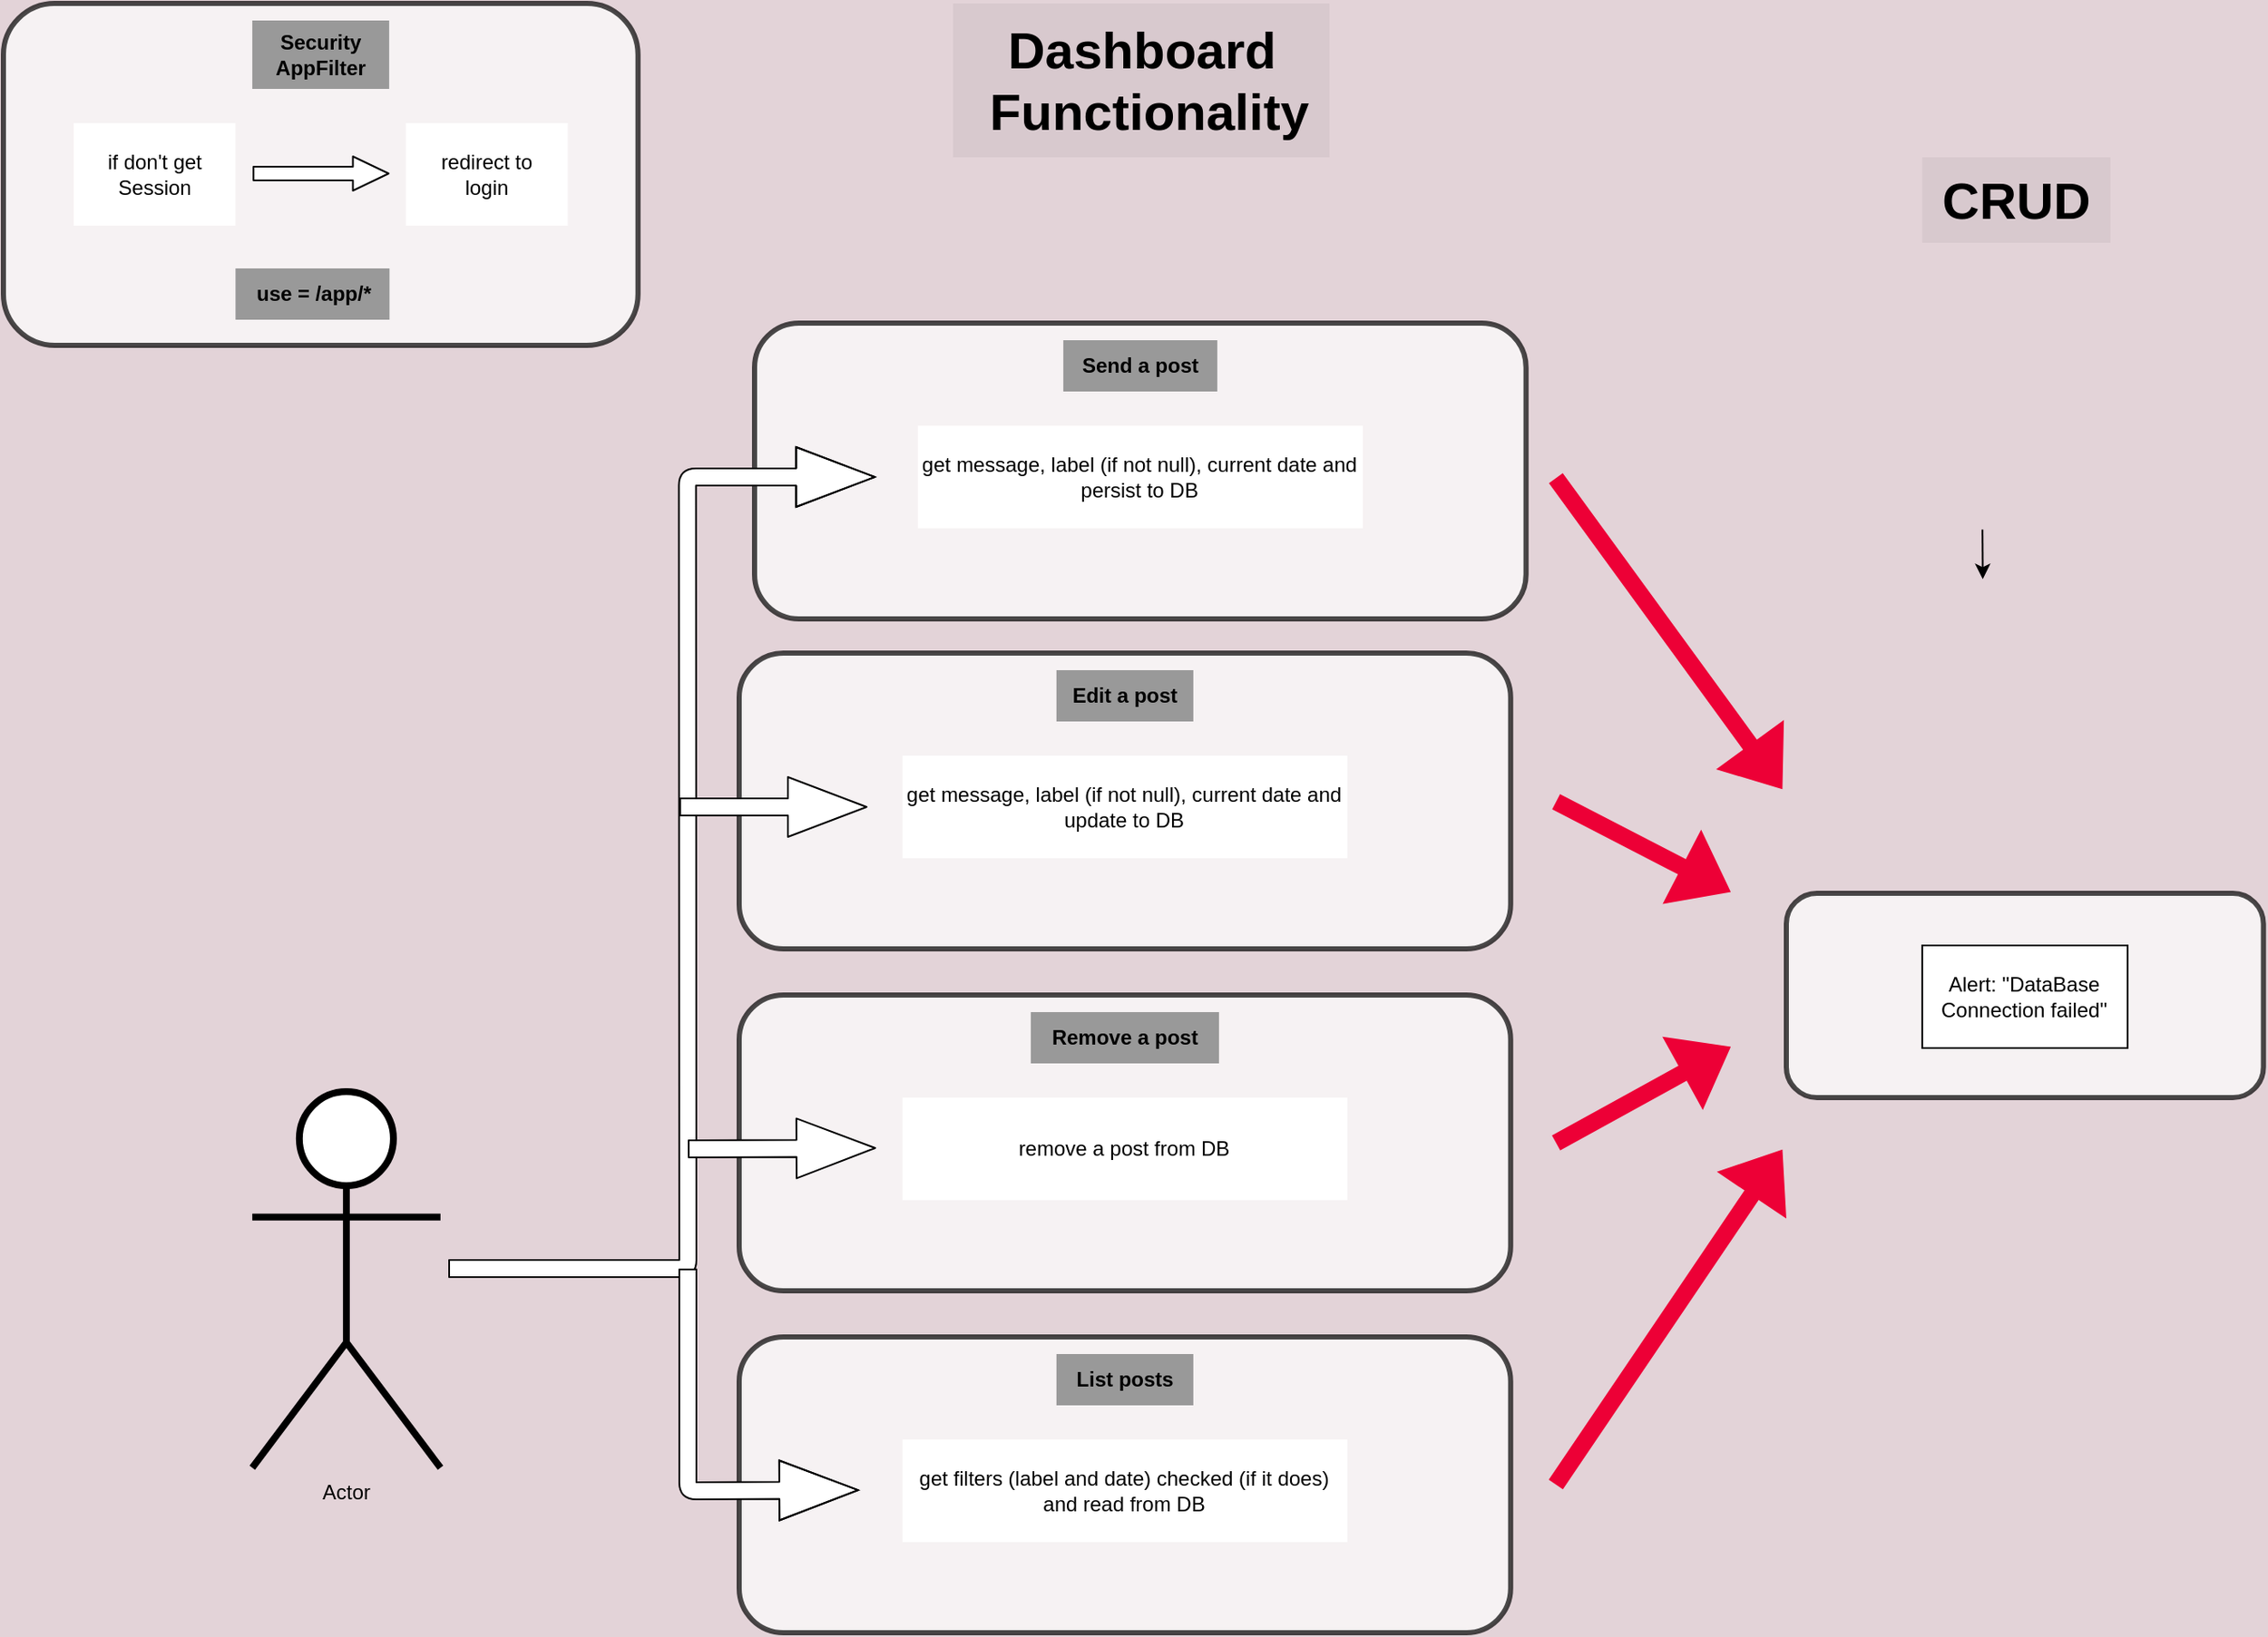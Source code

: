 <mxfile>
    <diagram id="Pwh17KiYS3t1jNNCGKba" name="Page-1">
        <mxGraphModel dx="3610" dy="1980" grid="1" gridSize="10" guides="1" tooltips="1" connect="1" arrows="1" fold="1" page="1" pageScale="1" pageWidth="300" pageHeight="400" background="#E3D3D8" math="0" shadow="0">
            <root>
                <mxCell id="0"/>
                <mxCell id="1" parent="0"/>
                <mxCell id="58" value="" style="rounded=1;whiteSpace=wrap;html=1;shadow=0;strokeWidth=3;fontColor=#000000;opacity=70;" parent="1" vertex="1">
                    <mxGeometry x="-371" y="311" width="450.87" height="173" as="geometry"/>
                </mxCell>
                <mxCell id="67" value="&lt;font style=&quot;font-size: 30px;&quot; color=&quot;#000000&quot;&gt;Dashboard&lt;br&gt;&amp;nbsp;Functionality&lt;br&gt;&lt;/font&gt;" style="text;html=1;align=center;verticalAlign=middle;resizable=0;points=[];autosize=1;strokeColor=none;fillColor=#d8c9ce;shadow=0;strokeWidth=3;fontStyle=1" parent="1" vertex="1">
                    <mxGeometry x="-255" y="124" width="220" height="90" as="geometry"/>
                </mxCell>
                <mxCell id="81" value="Actor" style="shape=umlActor;verticalLabelPosition=bottom;verticalAlign=top;html=1;outlineConnect=0;strokeColor=#000000;strokeWidth=4;fontColor=#000000;" parent="1" vertex="1">
                    <mxGeometry x="-664.56" y="760.5" width="110" height="220" as="geometry"/>
                </mxCell>
                <mxCell id="85" value="get message, label (if not null), current date and persist to DB" style="rounded=0;whiteSpace=wrap;html=1;strokeColor=none;strokeWidth=4;" parent="1" vertex="1">
                    <mxGeometry x="-275.57" y="371" width="260" height="60" as="geometry"/>
                </mxCell>
                <mxCell id="101" value="&lt;b&gt;Send a post&lt;br&gt;&lt;/b&gt;" style="text;html=1;align=center;verticalAlign=middle;resizable=0;points=[];autosize=1;strokeColor=none;fillColor=#999999;fontColor=#000000;labelBackgroundColor=none;labelBorderColor=none;" parent="1" vertex="1">
                    <mxGeometry x="-190.57" y="321" width="90" height="30" as="geometry"/>
                </mxCell>
                <mxCell id="103" value="" style="rounded=1;whiteSpace=wrap;html=1;shadow=0;strokeWidth=3;fontColor=#000000;opacity=70;" parent="1" vertex="1">
                    <mxGeometry x="-810" y="124" width="370.87" height="200" as="geometry"/>
                </mxCell>
                <mxCell id="106" value="&lt;b&gt;Security&lt;br&gt;AppFilter&lt;br&gt;&lt;/b&gt;" style="text;html=1;align=center;verticalAlign=middle;resizable=0;points=[];autosize=1;strokeColor=none;fillColor=#999999;fontColor=#000000;labelBackgroundColor=none;labelBorderColor=none;" parent="1" vertex="1">
                    <mxGeometry x="-664.56" y="134" width="80" height="40" as="geometry"/>
                </mxCell>
                <mxCell id="108" value="if don't get Session" style="rounded=0;whiteSpace=wrap;html=1;strokeColor=none;strokeWidth=4;" parent="1" vertex="1">
                    <mxGeometry x="-768.91" y="194" width="94.56" height="60" as="geometry"/>
                </mxCell>
                <mxCell id="109" value="" style="shape=flexArrow;endArrow=classic;html=1;fillColor=default;endWidth=11;endSize=6.63;width=8;" parent="1" edge="1">
                    <mxGeometry width="50" height="50" relative="1" as="geometry">
                        <mxPoint x="-664.35" y="223.5" as="sourcePoint"/>
                        <mxPoint x="-584.35" y="223.5" as="targetPoint"/>
                    </mxGeometry>
                </mxCell>
                <mxCell id="111" value="redirect to&lt;br&gt;login" style="rounded=0;whiteSpace=wrap;html=1;strokeColor=none;strokeWidth=4;" parent="1" vertex="1">
                    <mxGeometry x="-574.79" y="194" width="94.56" height="60" as="geometry"/>
                </mxCell>
                <mxCell id="113" value="" style="shape=flexArrow;endArrow=classic;html=1;fillColor=default;endWidth=24;endSize=15;" parent="1" edge="1">
                    <mxGeometry width="50" height="50" relative="1" as="geometry">
                        <mxPoint x="-550" y="864" as="sourcePoint"/>
                        <mxPoint x="-300.23" y="401" as="targetPoint"/>
                        <Array as="points">
                            <mxPoint x="-410" y="864"/>
                            <mxPoint x="-410.23" y="401"/>
                        </Array>
                    </mxGeometry>
                </mxCell>
                <mxCell id="117" value="&lt;b&gt;use = /app/*&lt;br&gt;&lt;/b&gt;" style="text;html=1;align=center;verticalAlign=middle;resizable=0;points=[];autosize=1;strokeColor=none;fillColor=#999999;fontColor=#000000;labelBackgroundColor=none;labelBorderColor=none;" parent="1" vertex="1">
                    <mxGeometry x="-674.35" y="279" width="90" height="30" as="geometry"/>
                </mxCell>
                <mxCell id="119" value="" style="shape=flexArrow;endArrow=classic;html=1;fillColor=#ED0036;strokeColor=none;endWidth=38;endSize=10.4;" parent="1" edge="1">
                    <mxGeometry width="50" height="50" relative="1" as="geometry">
                        <mxPoint x="97" y="401.25" as="sourcePoint"/>
                        <mxPoint x="230" y="584" as="targetPoint"/>
                    </mxGeometry>
                </mxCell>
                <mxCell id="130" style="edgeStyle=none;html=1;" parent="1" edge="1">
                    <mxGeometry relative="1" as="geometry">
                        <mxPoint x="346.62" y="431.75" as="sourcePoint"/>
                        <mxPoint x="346.813" y="460.75" as="targetPoint"/>
                    </mxGeometry>
                </mxCell>
                <mxCell id="123" value="&lt;font style=&quot;font-size: 30px;&quot; color=&quot;#000000&quot;&gt;CRUD&lt;br&gt;&lt;/font&gt;" style="text;html=1;align=center;verticalAlign=middle;resizable=0;points=[];autosize=1;strokeColor=none;fillColor=#d8c9ce;shadow=0;strokeWidth=4;fontStyle=1" parent="1" vertex="1">
                    <mxGeometry x="311.42" y="214" width="110" height="50" as="geometry"/>
                </mxCell>
                <mxCell id="124" value="" style="rounded=1;whiteSpace=wrap;html=1;shadow=0;strokeWidth=3;fontColor=#000000;opacity=70;" parent="1" vertex="1">
                    <mxGeometry x="-380" y="504" width="450.87" height="173" as="geometry"/>
                </mxCell>
                <mxCell id="125" value="get message, label (if not null), current date and update to DB" style="rounded=0;whiteSpace=wrap;html=1;strokeColor=none;strokeWidth=4;" parent="1" vertex="1">
                    <mxGeometry x="-284.57" y="564" width="260" height="60" as="geometry"/>
                </mxCell>
                <mxCell id="126" value="&lt;b&gt;Edit a post&lt;br&gt;&lt;/b&gt;" style="text;html=1;align=center;verticalAlign=middle;resizable=0;points=[];autosize=1;strokeColor=none;fillColor=#999999;fontColor=#000000;labelBackgroundColor=none;labelBorderColor=none;" parent="1" vertex="1">
                    <mxGeometry x="-194.57" y="514" width="80" height="30" as="geometry"/>
                </mxCell>
                <mxCell id="127" value="" style="rounded=1;whiteSpace=wrap;html=1;shadow=0;strokeWidth=3;fontColor=#000000;opacity=70;" parent="1" vertex="1">
                    <mxGeometry x="232" y="644.5" width="278.83" height="119.5" as="geometry"/>
                </mxCell>
                <mxCell id="128" value="" style="shape=flexArrow;endArrow=classic;html=1;fillColor=#ED0036;strokeColor=none;endWidth=38;endSize=10.4;" parent="1" edge="1">
                    <mxGeometry width="50" height="50" relative="1" as="geometry">
                        <mxPoint x="97" y="590.75" as="sourcePoint"/>
                        <mxPoint x="200" y="644" as="targetPoint"/>
                    </mxGeometry>
                </mxCell>
                <mxCell id="129" value="Alert: &quot;DataBase Connection failed&quot;" style="rounded=0;whiteSpace=wrap;html=1;" parent="1" vertex="1">
                    <mxGeometry x="311.42" y="675" width="120" height="60" as="geometry"/>
                </mxCell>
                <mxCell id="132" value="" style="shape=flexArrow;endArrow=classic;html=1;fillColor=default;endWidth=24;endSize=15;" parent="1" edge="1">
                    <mxGeometry width="50" height="50" relative="1" as="geometry">
                        <mxPoint x="-415" y="594" as="sourcePoint"/>
                        <mxPoint x="-305.02" y="594" as="targetPoint"/>
                        <Array as="points">
                            <mxPoint x="-415.02" y="594"/>
                        </Array>
                    </mxGeometry>
                </mxCell>
                <mxCell id="133" value="" style="rounded=1;whiteSpace=wrap;html=1;shadow=0;strokeWidth=3;fontColor=#000000;opacity=70;" parent="1" vertex="1">
                    <mxGeometry x="-380" y="704" width="450.87" height="173" as="geometry"/>
                </mxCell>
                <mxCell id="134" value="remove a post from DB" style="rounded=0;whiteSpace=wrap;html=1;strokeColor=none;strokeWidth=4;" parent="1" vertex="1">
                    <mxGeometry x="-284.57" y="764" width="260" height="60" as="geometry"/>
                </mxCell>
                <mxCell id="135" value="&lt;b&gt;Remove a post&lt;br&gt;&lt;/b&gt;" style="text;html=1;align=center;verticalAlign=middle;resizable=0;points=[];autosize=1;strokeColor=none;fillColor=#999999;fontColor=#000000;labelBackgroundColor=none;labelBorderColor=none;" parent="1" vertex="1">
                    <mxGeometry x="-209.57" y="714" width="110" height="30" as="geometry"/>
                </mxCell>
                <mxCell id="137" value="" style="shape=flexArrow;endArrow=classic;html=1;fillColor=#ED0036;strokeColor=none;endWidth=38;endSize=10.4;" parent="1" edge="1">
                    <mxGeometry width="50" height="50" relative="1" as="geometry">
                        <mxPoint x="97" y="790.75" as="sourcePoint"/>
                        <mxPoint x="200" y="734" as="targetPoint"/>
                    </mxGeometry>
                </mxCell>
                <mxCell id="139" value="" style="shape=flexArrow;endArrow=classic;html=1;fillColor=default;endWidth=24;endSize=15;" parent="1" edge="1">
                    <mxGeometry width="50" height="50" relative="1" as="geometry">
                        <mxPoint x="-410" y="794" as="sourcePoint"/>
                        <mxPoint x="-300" y="793.5" as="targetPoint"/>
                        <Array as="points"/>
                    </mxGeometry>
                </mxCell>
                <mxCell id="141" value="" style="rounded=1;whiteSpace=wrap;html=1;shadow=0;strokeWidth=3;fontColor=#000000;opacity=70;" parent="1" vertex="1">
                    <mxGeometry x="-380" y="904" width="450.87" height="173" as="geometry"/>
                </mxCell>
                <mxCell id="142" value="get filters (label and date) checked (if it does) and read from DB" style="rounded=0;whiteSpace=wrap;html=1;strokeColor=none;strokeWidth=4;" parent="1" vertex="1">
                    <mxGeometry x="-284.57" y="964" width="260" height="60" as="geometry"/>
                </mxCell>
                <mxCell id="143" value="&lt;b&gt;List posts&lt;br&gt;&lt;/b&gt;" style="text;html=1;align=center;verticalAlign=middle;resizable=0;points=[];autosize=1;strokeColor=none;fillColor=#999999;fontColor=#000000;labelBackgroundColor=none;labelBorderColor=none;" parent="1" vertex="1">
                    <mxGeometry x="-194.57" y="914" width="80" height="30" as="geometry"/>
                </mxCell>
                <mxCell id="145" value="" style="shape=flexArrow;endArrow=classic;html=1;fillColor=#ED0036;strokeColor=none;endWidth=38;endSize=10.4;" parent="1" edge="1">
                    <mxGeometry width="50" height="50" relative="1" as="geometry">
                        <mxPoint x="97" y="990.75" as="sourcePoint"/>
                        <mxPoint x="230" y="794" as="targetPoint"/>
                    </mxGeometry>
                </mxCell>
                <mxCell id="147" value="" style="shape=flexArrow;endArrow=classic;html=1;fillColor=default;endWidth=24;endSize=15;" parent="1" edge="1">
                    <mxGeometry width="50" height="50" relative="1" as="geometry">
                        <mxPoint x="-410" y="864" as="sourcePoint"/>
                        <mxPoint x="-310.0" y="993.58" as="targetPoint"/>
                        <Array as="points">
                            <mxPoint x="-410" y="994"/>
                        </Array>
                    </mxGeometry>
                </mxCell>
            </root>
        </mxGraphModel>
    </diagram>
</mxfile>